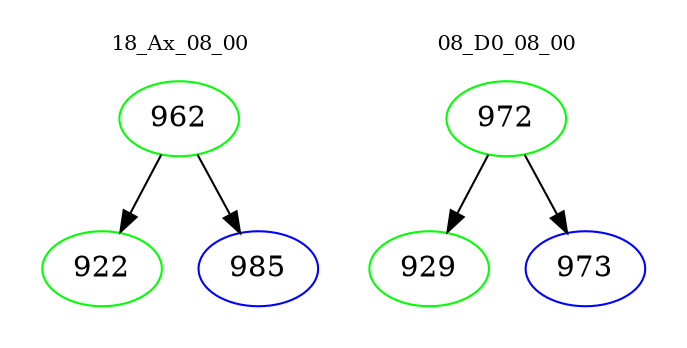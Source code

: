 digraph{
subgraph cluster_0 {
color = white
label = "18_Ax_08_00";
fontsize=10;
T0_962 [label="962", color="green"]
T0_962 -> T0_922 [color="black"]
T0_922 [label="922", color="green"]
T0_962 -> T0_985 [color="black"]
T0_985 [label="985", color="blue"]
}
subgraph cluster_1 {
color = white
label = "08_D0_08_00";
fontsize=10;
T1_972 [label="972", color="green"]
T1_972 -> T1_929 [color="black"]
T1_929 [label="929", color="green"]
T1_972 -> T1_973 [color="black"]
T1_973 [label="973", color="blue"]
}
}
